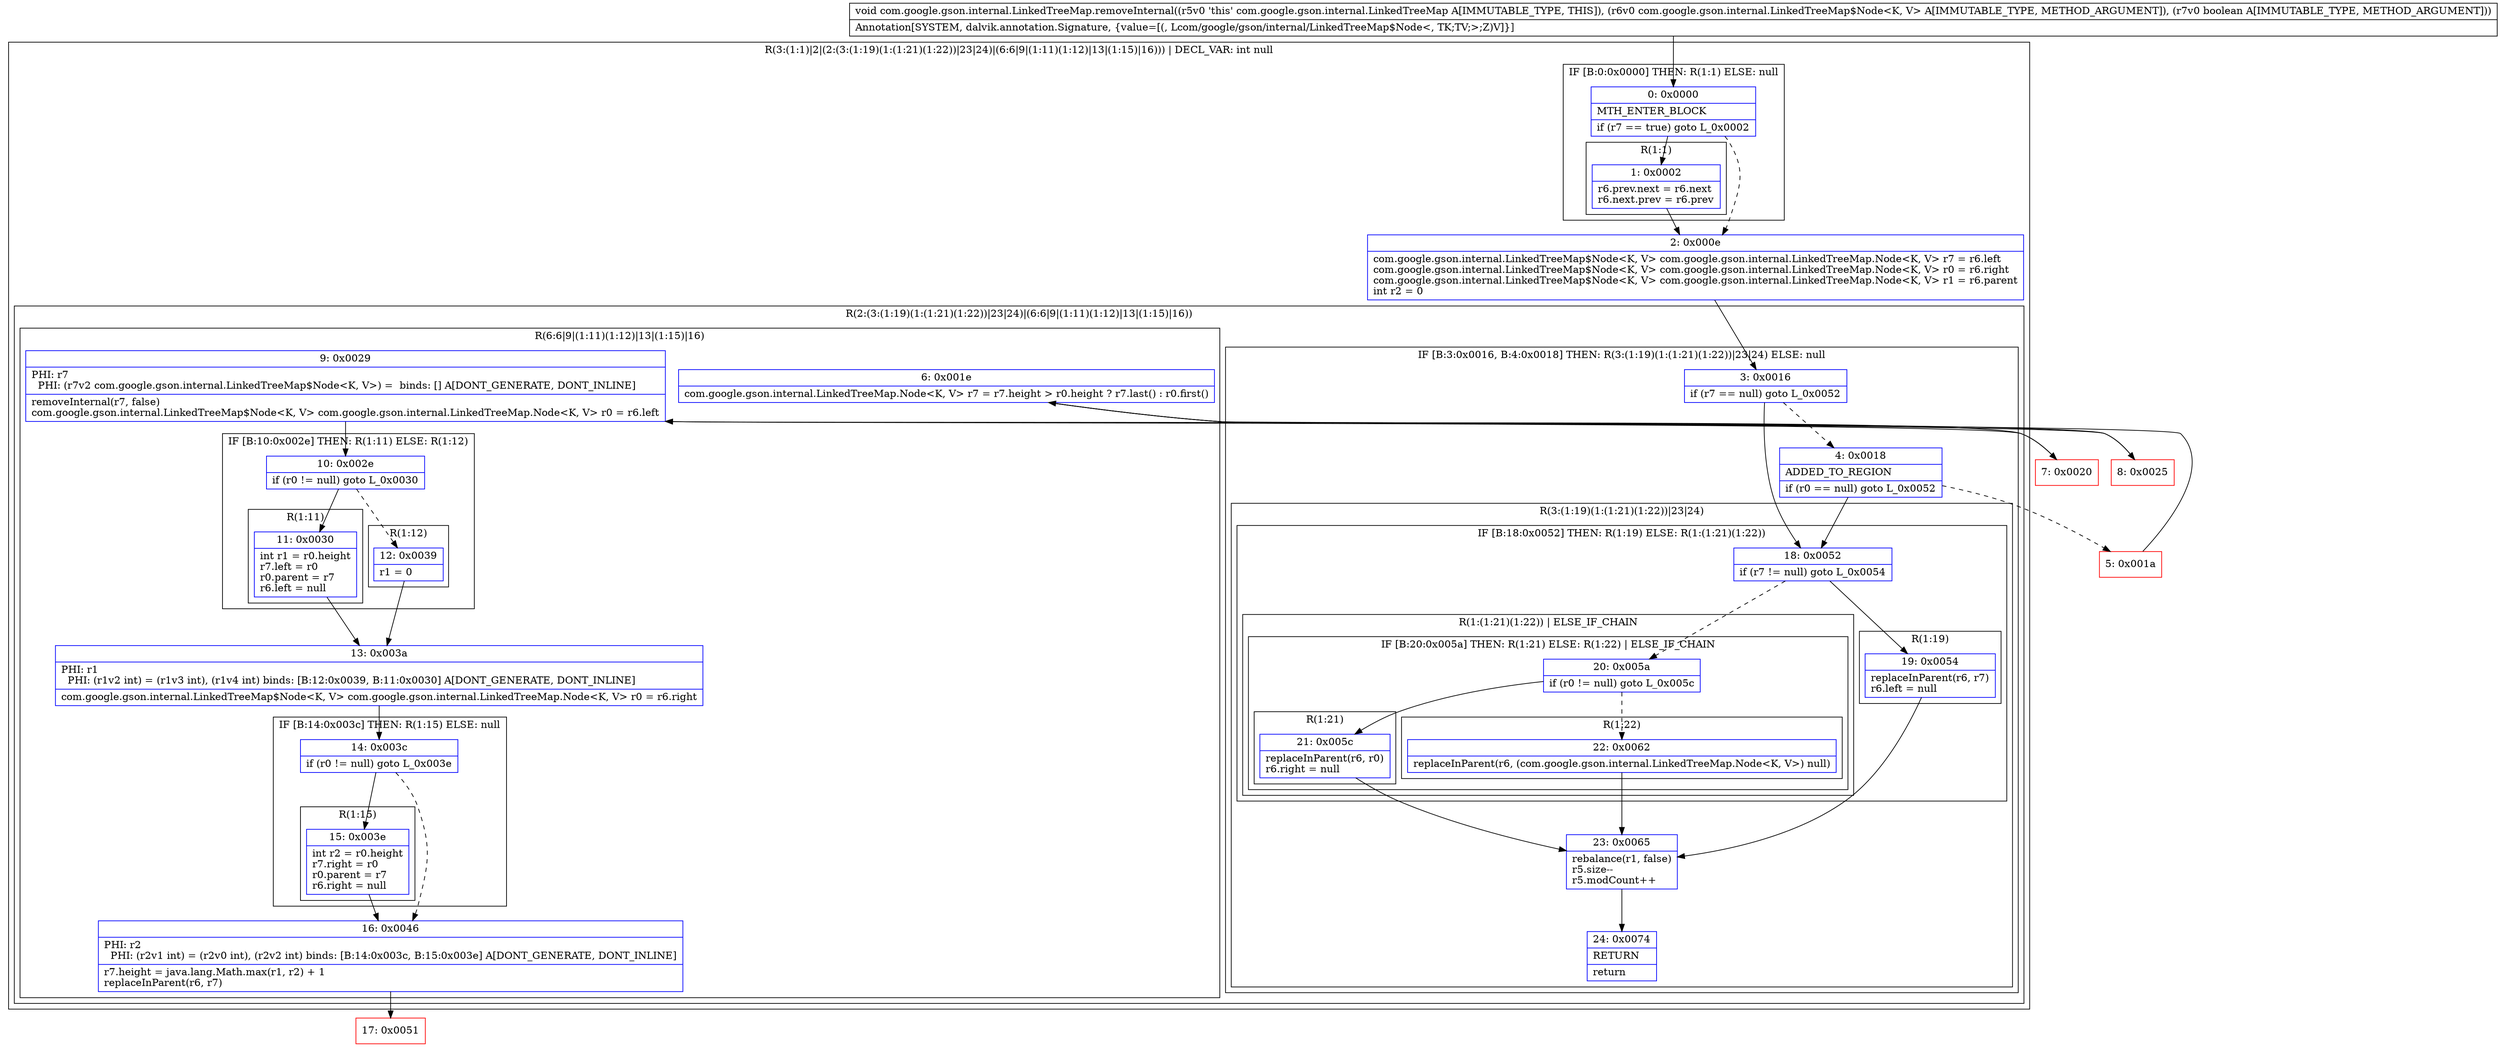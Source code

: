 digraph "CFG forcom.google.gson.internal.LinkedTreeMap.removeInternal(Lcom\/google\/gson\/internal\/LinkedTreeMap$Node;Z)V" {
subgraph cluster_Region_1459490158 {
label = "R(3:(1:1)|2|(2:(3:(1:19)(1:(1:21)(1:22))|23|24)|(6:6|9|(1:11)(1:12)|13|(1:15)|16))) | DECL_VAR: int null\l";
node [shape=record,color=blue];
subgraph cluster_IfRegion_269165736 {
label = "IF [B:0:0x0000] THEN: R(1:1) ELSE: null";
node [shape=record,color=blue];
Node_0 [shape=record,label="{0\:\ 0x0000|MTH_ENTER_BLOCK\l|if (r7 == true) goto L_0x0002\l}"];
subgraph cluster_Region_860941423 {
label = "R(1:1)";
node [shape=record,color=blue];
Node_1 [shape=record,label="{1\:\ 0x0002|r6.prev.next = r6.next\lr6.next.prev = r6.prev\l}"];
}
}
Node_2 [shape=record,label="{2\:\ 0x000e|com.google.gson.internal.LinkedTreeMap$Node\<K, V\> com.google.gson.internal.LinkedTreeMap.Node\<K, V\> r7 = r6.left\lcom.google.gson.internal.LinkedTreeMap$Node\<K, V\> com.google.gson.internal.LinkedTreeMap.Node\<K, V\> r0 = r6.right\lcom.google.gson.internal.LinkedTreeMap$Node\<K, V\> com.google.gson.internal.LinkedTreeMap.Node\<K, V\> r1 = r6.parent\lint r2 = 0\l}"];
subgraph cluster_Region_1040608295 {
label = "R(2:(3:(1:19)(1:(1:21)(1:22))|23|24)|(6:6|9|(1:11)(1:12)|13|(1:15)|16))";
node [shape=record,color=blue];
subgraph cluster_IfRegion_834433953 {
label = "IF [B:3:0x0016, B:4:0x0018] THEN: R(3:(1:19)(1:(1:21)(1:22))|23|24) ELSE: null";
node [shape=record,color=blue];
Node_3 [shape=record,label="{3\:\ 0x0016|if (r7 == null) goto L_0x0052\l}"];
Node_4 [shape=record,label="{4\:\ 0x0018|ADDED_TO_REGION\l|if (r0 == null) goto L_0x0052\l}"];
subgraph cluster_Region_1229637019 {
label = "R(3:(1:19)(1:(1:21)(1:22))|23|24)";
node [shape=record,color=blue];
subgraph cluster_IfRegion_975189316 {
label = "IF [B:18:0x0052] THEN: R(1:19) ELSE: R(1:(1:21)(1:22))";
node [shape=record,color=blue];
Node_18 [shape=record,label="{18\:\ 0x0052|if (r7 != null) goto L_0x0054\l}"];
subgraph cluster_Region_637588334 {
label = "R(1:19)";
node [shape=record,color=blue];
Node_19 [shape=record,label="{19\:\ 0x0054|replaceInParent(r6, r7)\lr6.left = null\l}"];
}
subgraph cluster_Region_1355565359 {
label = "R(1:(1:21)(1:22)) | ELSE_IF_CHAIN\l";
node [shape=record,color=blue];
subgraph cluster_IfRegion_1379951985 {
label = "IF [B:20:0x005a] THEN: R(1:21) ELSE: R(1:22) | ELSE_IF_CHAIN\l";
node [shape=record,color=blue];
Node_20 [shape=record,label="{20\:\ 0x005a|if (r0 != null) goto L_0x005c\l}"];
subgraph cluster_Region_1777459304 {
label = "R(1:21)";
node [shape=record,color=blue];
Node_21 [shape=record,label="{21\:\ 0x005c|replaceInParent(r6, r0)\lr6.right = null\l}"];
}
subgraph cluster_Region_430643706 {
label = "R(1:22)";
node [shape=record,color=blue];
Node_22 [shape=record,label="{22\:\ 0x0062|replaceInParent(r6, (com.google.gson.internal.LinkedTreeMap.Node\<K, V\>) null)\l}"];
}
}
}
}
Node_23 [shape=record,label="{23\:\ 0x0065|rebalance(r1, false)\lr5.size\-\-\lr5.modCount++\l}"];
Node_24 [shape=record,label="{24\:\ 0x0074|RETURN\l|return\l}"];
}
}
subgraph cluster_Region_11747261 {
label = "R(6:6|9|(1:11)(1:12)|13|(1:15)|16)";
node [shape=record,color=blue];
Node_6 [shape=record,label="{6\:\ 0x001e|com.google.gson.internal.LinkedTreeMap.Node\<K, V\> r7 = r7.height \> r0.height ? r7.last() : r0.first()\l}"];
Node_9 [shape=record,label="{9\:\ 0x0029|PHI: r7 \l  PHI: (r7v2 com.google.gson.internal.LinkedTreeMap$Node\<K, V\>) =  binds: [] A[DONT_GENERATE, DONT_INLINE]\l|removeInternal(r7, false)\lcom.google.gson.internal.LinkedTreeMap$Node\<K, V\> com.google.gson.internal.LinkedTreeMap.Node\<K, V\> r0 = r6.left\l}"];
subgraph cluster_IfRegion_1739819963 {
label = "IF [B:10:0x002e] THEN: R(1:11) ELSE: R(1:12)";
node [shape=record,color=blue];
Node_10 [shape=record,label="{10\:\ 0x002e|if (r0 != null) goto L_0x0030\l}"];
subgraph cluster_Region_19384663 {
label = "R(1:11)";
node [shape=record,color=blue];
Node_11 [shape=record,label="{11\:\ 0x0030|int r1 = r0.height\lr7.left = r0\lr0.parent = r7\lr6.left = null\l}"];
}
subgraph cluster_Region_2018176203 {
label = "R(1:12)";
node [shape=record,color=blue];
Node_12 [shape=record,label="{12\:\ 0x0039|r1 = 0\l}"];
}
}
Node_13 [shape=record,label="{13\:\ 0x003a|PHI: r1 \l  PHI: (r1v2 int) = (r1v3 int), (r1v4 int) binds: [B:12:0x0039, B:11:0x0030] A[DONT_GENERATE, DONT_INLINE]\l|com.google.gson.internal.LinkedTreeMap$Node\<K, V\> com.google.gson.internal.LinkedTreeMap.Node\<K, V\> r0 = r6.right\l}"];
subgraph cluster_IfRegion_1111741855 {
label = "IF [B:14:0x003c] THEN: R(1:15) ELSE: null";
node [shape=record,color=blue];
Node_14 [shape=record,label="{14\:\ 0x003c|if (r0 != null) goto L_0x003e\l}"];
subgraph cluster_Region_1352484312 {
label = "R(1:15)";
node [shape=record,color=blue];
Node_15 [shape=record,label="{15\:\ 0x003e|int r2 = r0.height\lr7.right = r0\lr0.parent = r7\lr6.right = null\l}"];
}
}
Node_16 [shape=record,label="{16\:\ 0x0046|PHI: r2 \l  PHI: (r2v1 int) = (r2v0 int), (r2v2 int) binds: [B:14:0x003c, B:15:0x003e] A[DONT_GENERATE, DONT_INLINE]\l|r7.height = java.lang.Math.max(r1, r2) + 1\lreplaceInParent(r6, r7)\l}"];
}
}
}
Node_5 [shape=record,color=red,label="{5\:\ 0x001a}"];
Node_7 [shape=record,color=red,label="{7\:\ 0x0020}"];
Node_8 [shape=record,color=red,label="{8\:\ 0x0025}"];
Node_17 [shape=record,color=red,label="{17\:\ 0x0051}"];
MethodNode[shape=record,label="{void com.google.gson.internal.LinkedTreeMap.removeInternal((r5v0 'this' com.google.gson.internal.LinkedTreeMap A[IMMUTABLE_TYPE, THIS]), (r6v0 com.google.gson.internal.LinkedTreeMap$Node\<K, V\> A[IMMUTABLE_TYPE, METHOD_ARGUMENT]), (r7v0 boolean A[IMMUTABLE_TYPE, METHOD_ARGUMENT]))  | Annotation[SYSTEM, dalvik.annotation.Signature, \{value=[(, Lcom\/google\/gson\/internal\/LinkedTreeMap$Node\<, TK;TV;\>;Z)V]\}]\l}"];
MethodNode -> Node_0;
Node_0 -> Node_1;
Node_0 -> Node_2[style=dashed];
Node_1 -> Node_2;
Node_2 -> Node_3;
Node_3 -> Node_4[style=dashed];
Node_3 -> Node_18;
Node_4 -> Node_5[style=dashed];
Node_4 -> Node_18;
Node_18 -> Node_19;
Node_18 -> Node_20[style=dashed];
Node_19 -> Node_23;
Node_20 -> Node_21;
Node_20 -> Node_22[style=dashed];
Node_21 -> Node_23;
Node_22 -> Node_23;
Node_23 -> Node_24;
Node_6 -> Node_7;
Node_6 -> Node_8;
Node_9 -> Node_10;
Node_10 -> Node_11;
Node_10 -> Node_12[style=dashed];
Node_11 -> Node_13;
Node_12 -> Node_13;
Node_13 -> Node_14;
Node_14 -> Node_15;
Node_14 -> Node_16[style=dashed];
Node_15 -> Node_16;
Node_16 -> Node_17;
Node_5 -> Node_6;
Node_7 -> Node_9;
Node_8 -> Node_9;
}

